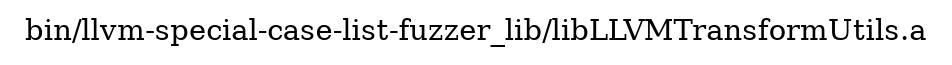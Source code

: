 digraph "bin/llvm-special-case-list-fuzzer_lib/libLLVMTransformUtils.a" {
	label="bin/llvm-special-case-list-fuzzer_lib/libLLVMTransformUtils.a";
	rankdir=LR;

}
